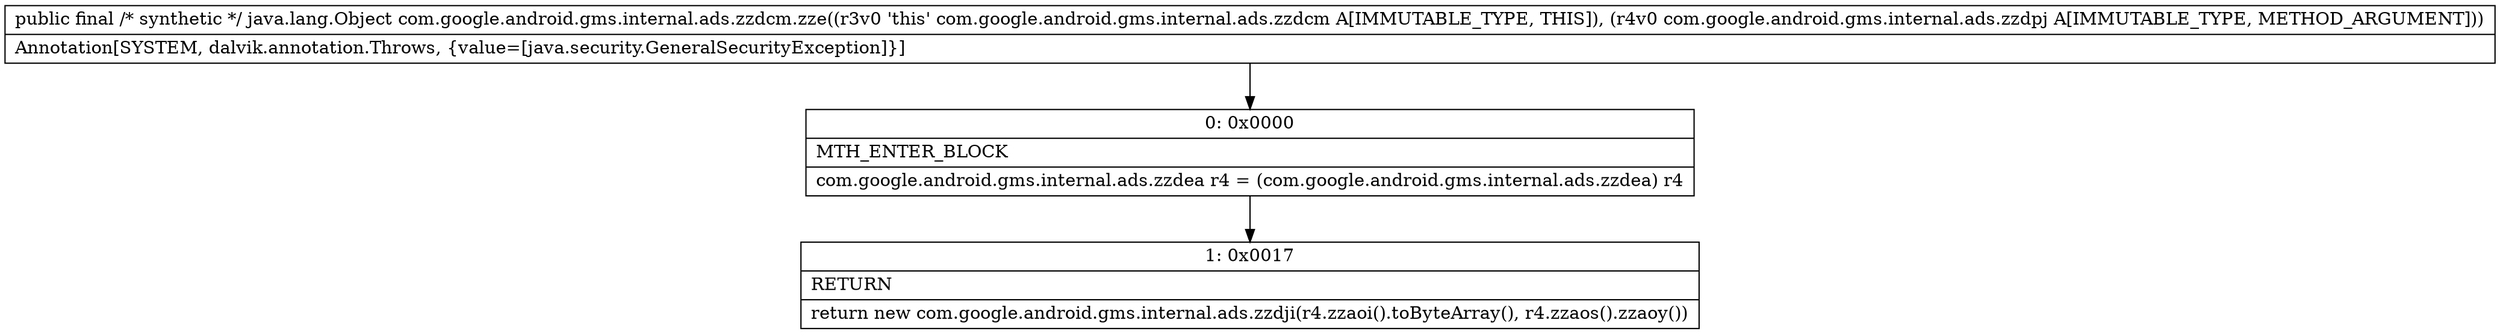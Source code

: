 digraph "CFG forcom.google.android.gms.internal.ads.zzdcm.zze(Lcom\/google\/android\/gms\/internal\/ads\/zzdpj;)Ljava\/lang\/Object;" {
Node_0 [shape=record,label="{0\:\ 0x0000|MTH_ENTER_BLOCK\l|com.google.android.gms.internal.ads.zzdea r4 = (com.google.android.gms.internal.ads.zzdea) r4\l}"];
Node_1 [shape=record,label="{1\:\ 0x0017|RETURN\l|return new com.google.android.gms.internal.ads.zzdji(r4.zzaoi().toByteArray(), r4.zzaos().zzaoy())\l}"];
MethodNode[shape=record,label="{public final \/* synthetic *\/ java.lang.Object com.google.android.gms.internal.ads.zzdcm.zze((r3v0 'this' com.google.android.gms.internal.ads.zzdcm A[IMMUTABLE_TYPE, THIS]), (r4v0 com.google.android.gms.internal.ads.zzdpj A[IMMUTABLE_TYPE, METHOD_ARGUMENT]))  | Annotation[SYSTEM, dalvik.annotation.Throws, \{value=[java.security.GeneralSecurityException]\}]\l}"];
MethodNode -> Node_0;
Node_0 -> Node_1;
}

